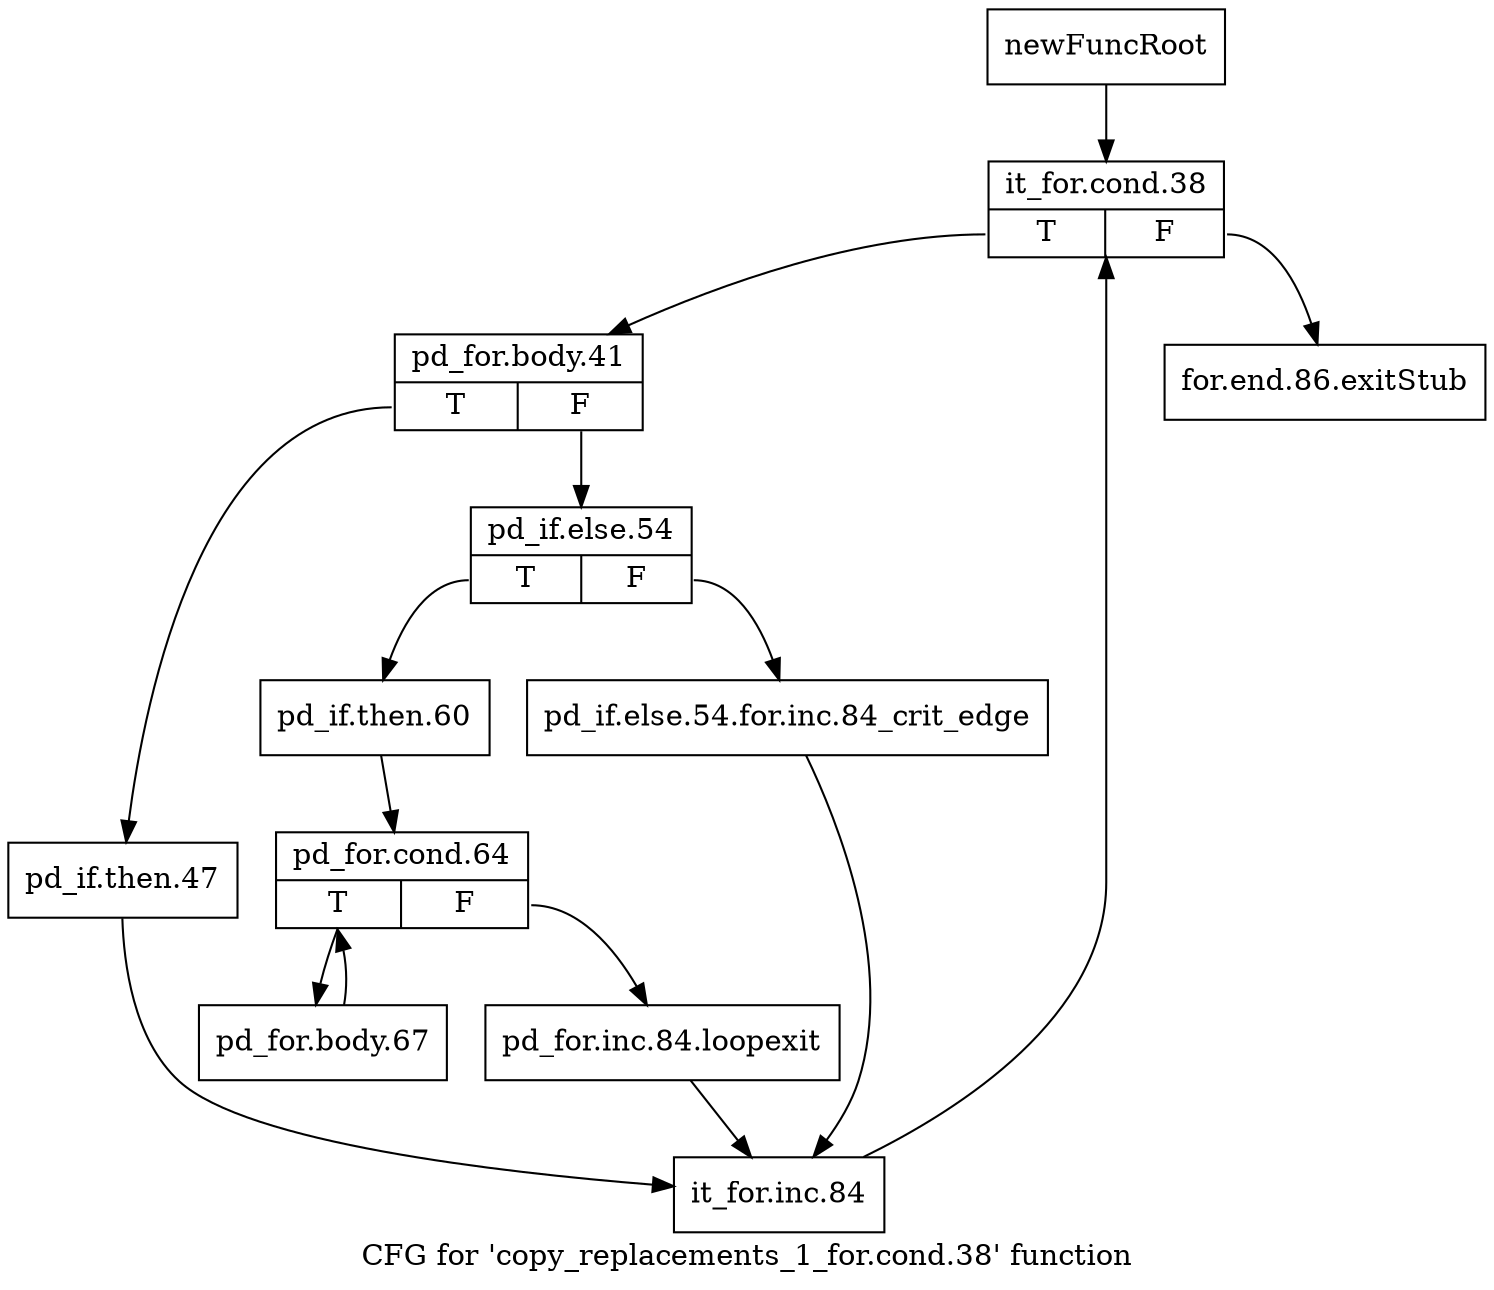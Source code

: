 digraph "CFG for 'copy_replacements_1_for.cond.38' function" {
	label="CFG for 'copy_replacements_1_for.cond.38' function";

	Node0xbd3c5e0 [shape=record,label="{newFuncRoot}"];
	Node0xbd3c5e0 -> Node0xbd6dbc0;
	Node0xbd6db70 [shape=record,label="{for.end.86.exitStub}"];
	Node0xbd6dbc0 [shape=record,label="{it_for.cond.38|{<s0>T|<s1>F}}"];
	Node0xbd6dbc0:s0 -> Node0xbd6dc10;
	Node0xbd6dbc0:s1 -> Node0xbd6db70;
	Node0xbd6dc10 [shape=record,label="{pd_for.body.41|{<s0>T|<s1>F}}"];
	Node0xbd6dc10:s0 -> Node0xbd6de40;
	Node0xbd6dc10:s1 -> Node0xbd6dc60;
	Node0xbd6dc60 [shape=record,label="{pd_if.else.54|{<s0>T|<s1>F}}"];
	Node0xbd6dc60:s0 -> Node0xbd6dd00;
	Node0xbd6dc60:s1 -> Node0xbd6dcb0;
	Node0xbd6dcb0 [shape=record,label="{pd_if.else.54.for.inc.84_crit_edge}"];
	Node0xbd6dcb0 -> Node0xbd6de90;
	Node0xbd6dd00 [shape=record,label="{pd_if.then.60}"];
	Node0xbd6dd00 -> Node0xbd6dd50;
	Node0xbd6dd50 [shape=record,label="{pd_for.cond.64|{<s0>T|<s1>F}}"];
	Node0xbd6dd50:s0 -> Node0xbd6ddf0;
	Node0xbd6dd50:s1 -> Node0xbd6dda0;
	Node0xbd6dda0 [shape=record,label="{pd_for.inc.84.loopexit}"];
	Node0xbd6dda0 -> Node0xbd6de90;
	Node0xbd6ddf0 [shape=record,label="{pd_for.body.67}"];
	Node0xbd6ddf0 -> Node0xbd6dd50;
	Node0xbd6de40 [shape=record,label="{pd_if.then.47}"];
	Node0xbd6de40 -> Node0xbd6de90;
	Node0xbd6de90 [shape=record,label="{it_for.inc.84}"];
	Node0xbd6de90 -> Node0xbd6dbc0;
}
